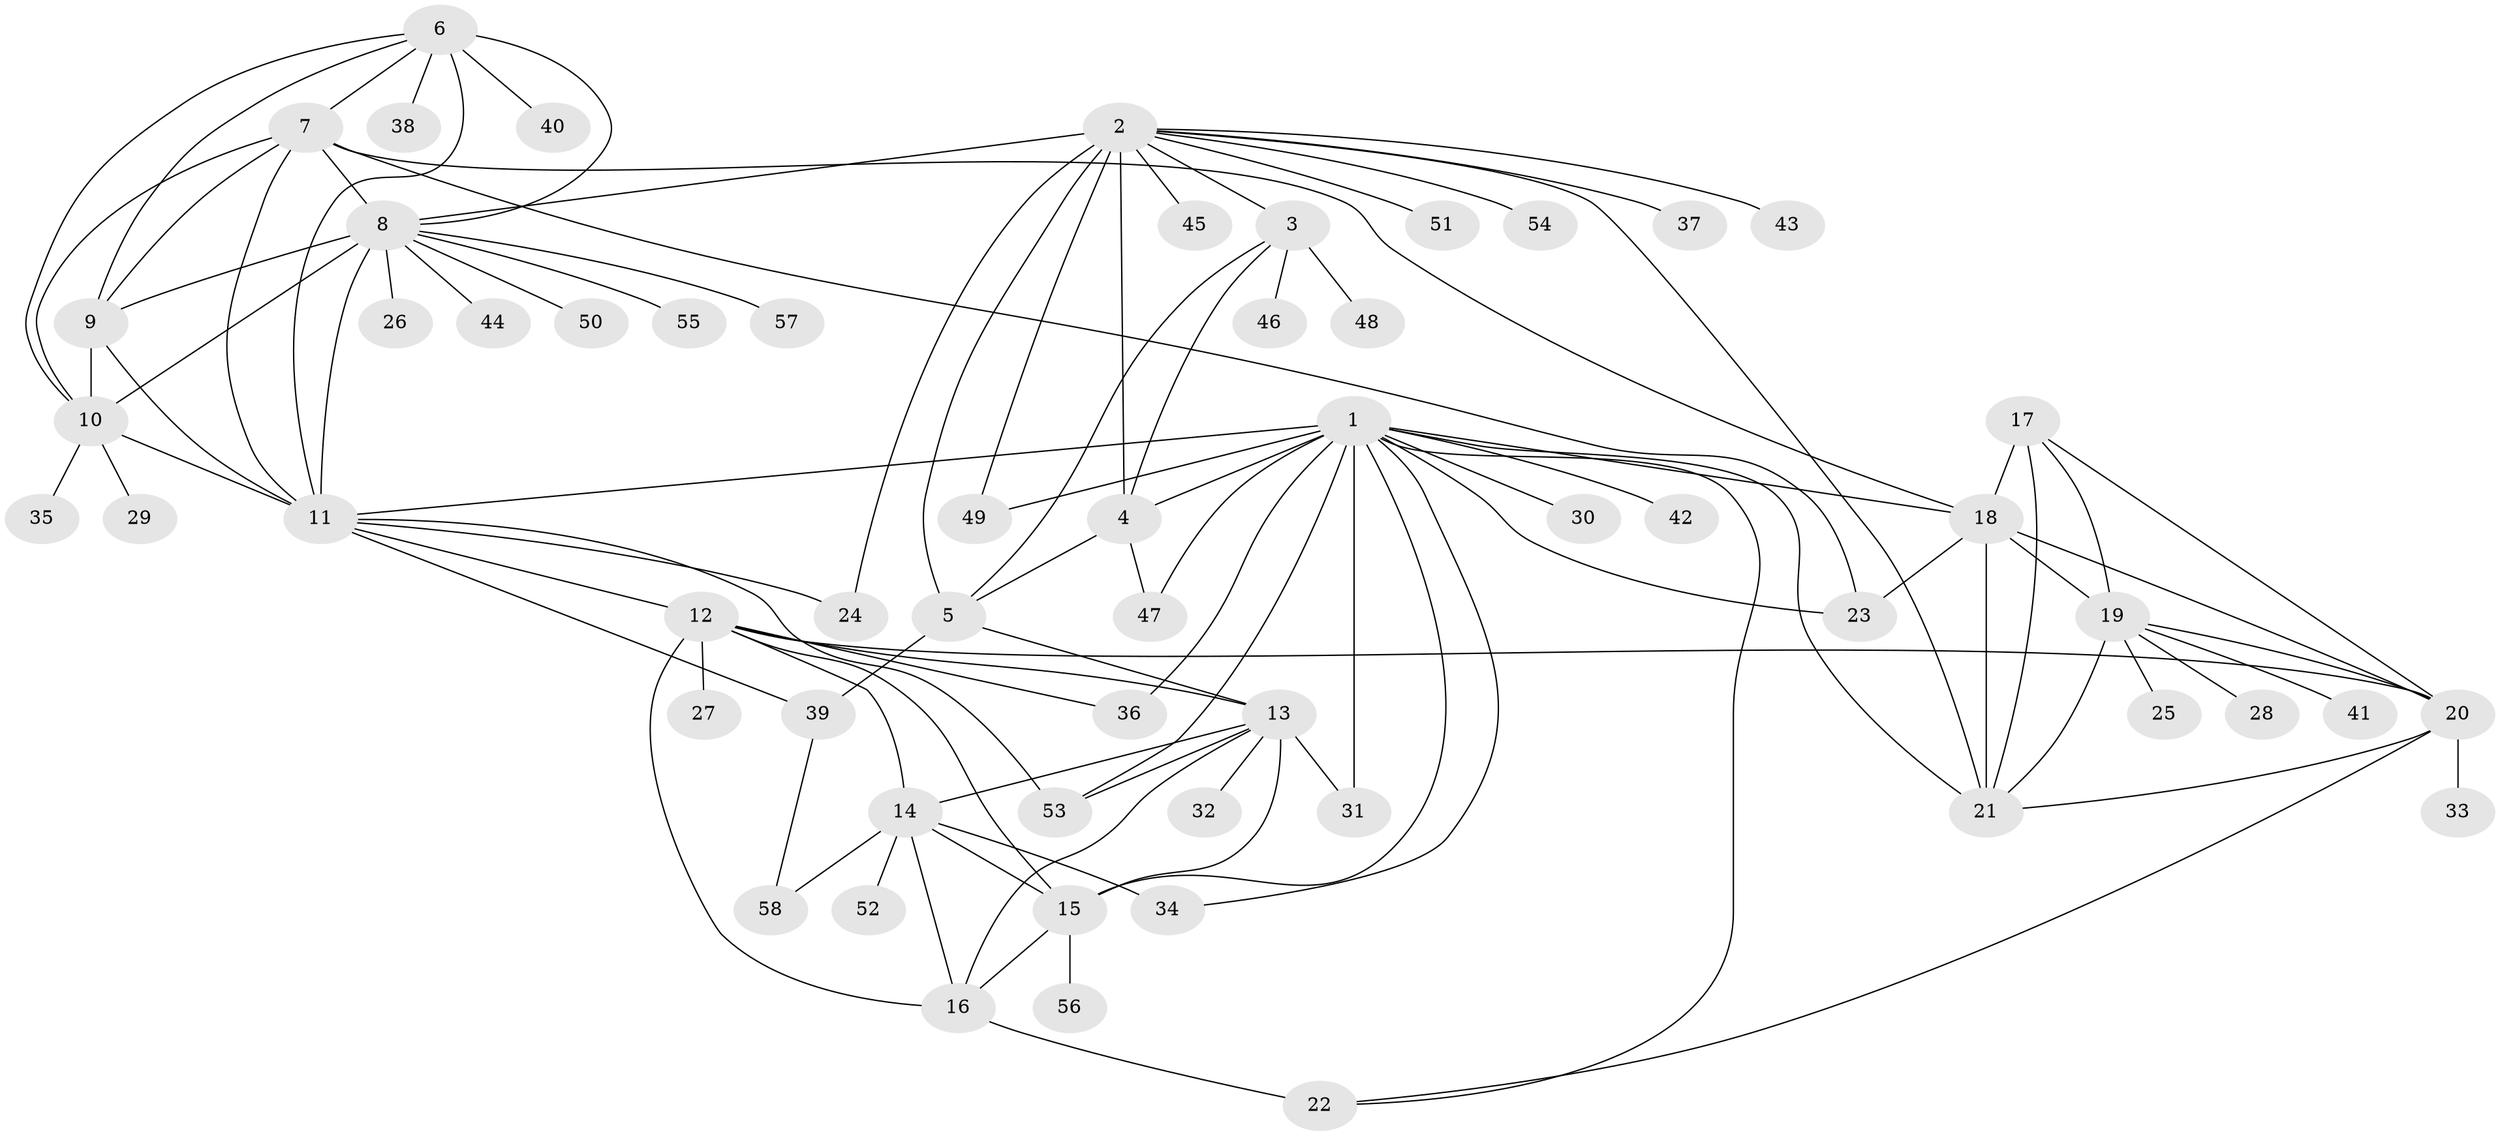 // original degree distribution, {7: 0.02097902097902098, 10: 0.03496503496503497, 15: 0.006993006993006993, 8: 0.02097902097902098, 6: 0.02097902097902098, 9: 0.06993006993006994, 14: 0.013986013986013986, 11: 0.006993006993006993, 16: 0.006993006993006993, 12: 0.03496503496503497, 13: 0.006993006993006993, 1: 0.6013986013986014, 3: 0.027972027972027972, 2: 0.1258741258741259}
// Generated by graph-tools (version 1.1) at 2025/52/03/04/25 22:52:24]
// undirected, 58 vertices, 103 edges
graph export_dot {
  node [color=gray90,style=filled];
  1;
  2;
  3;
  4;
  5;
  6;
  7;
  8;
  9;
  10;
  11;
  12;
  13;
  14;
  15;
  16;
  17;
  18;
  19;
  20;
  21;
  22;
  23;
  24;
  25;
  26;
  27;
  28;
  29;
  30;
  31;
  32;
  33;
  34;
  35;
  36;
  37;
  38;
  39;
  40;
  41;
  42;
  43;
  44;
  45;
  46;
  47;
  48;
  49;
  50;
  51;
  52;
  53;
  54;
  55;
  56;
  57;
  58;
  1 -- 4 [weight=1.0];
  1 -- 11 [weight=1.0];
  1 -- 15 [weight=1.0];
  1 -- 18 [weight=1.0];
  1 -- 21 [weight=1.0];
  1 -- 22 [weight=1.0];
  1 -- 23 [weight=3.0];
  1 -- 30 [weight=1.0];
  1 -- 31 [weight=5.0];
  1 -- 34 [weight=1.0];
  1 -- 36 [weight=4.0];
  1 -- 42 [weight=1.0];
  1 -- 47 [weight=1.0];
  1 -- 49 [weight=2.0];
  1 -- 53 [weight=3.0];
  2 -- 3 [weight=4.0];
  2 -- 4 [weight=4.0];
  2 -- 5 [weight=4.0];
  2 -- 8 [weight=1.0];
  2 -- 21 [weight=1.0];
  2 -- 24 [weight=6.0];
  2 -- 37 [weight=1.0];
  2 -- 43 [weight=1.0];
  2 -- 45 [weight=1.0];
  2 -- 49 [weight=1.0];
  2 -- 51 [weight=3.0];
  2 -- 54 [weight=1.0];
  3 -- 4 [weight=1.0];
  3 -- 5 [weight=1.0];
  3 -- 46 [weight=1.0];
  3 -- 48 [weight=1.0];
  4 -- 5 [weight=1.0];
  4 -- 47 [weight=1.0];
  5 -- 13 [weight=1.0];
  5 -- 39 [weight=2.0];
  6 -- 7 [weight=1.0];
  6 -- 8 [weight=2.0];
  6 -- 9 [weight=1.0];
  6 -- 10 [weight=1.0];
  6 -- 11 [weight=1.0];
  6 -- 38 [weight=1.0];
  6 -- 40 [weight=1.0];
  7 -- 8 [weight=2.0];
  7 -- 9 [weight=1.0];
  7 -- 10 [weight=1.0];
  7 -- 11 [weight=1.0];
  7 -- 18 [weight=1.0];
  7 -- 23 [weight=8.0];
  8 -- 9 [weight=2.0];
  8 -- 10 [weight=2.0];
  8 -- 11 [weight=2.0];
  8 -- 26 [weight=1.0];
  8 -- 44 [weight=1.0];
  8 -- 50 [weight=1.0];
  8 -- 55 [weight=1.0];
  8 -- 57 [weight=1.0];
  9 -- 10 [weight=1.0];
  9 -- 11 [weight=1.0];
  10 -- 11 [weight=1.0];
  10 -- 29 [weight=1.0];
  10 -- 35 [weight=1.0];
  11 -- 12 [weight=1.0];
  11 -- 24 [weight=1.0];
  11 -- 39 [weight=1.0];
  11 -- 53 [weight=1.0];
  12 -- 13 [weight=1.0];
  12 -- 14 [weight=3.0];
  12 -- 15 [weight=1.0];
  12 -- 16 [weight=1.0];
  12 -- 20 [weight=1.0];
  12 -- 27 [weight=2.0];
  12 -- 36 [weight=1.0];
  13 -- 14 [weight=3.0];
  13 -- 15 [weight=1.0];
  13 -- 16 [weight=1.0];
  13 -- 31 [weight=1.0];
  13 -- 32 [weight=2.0];
  13 -- 53 [weight=1.0];
  14 -- 15 [weight=3.0];
  14 -- 16 [weight=3.0];
  14 -- 34 [weight=6.0];
  14 -- 52 [weight=3.0];
  14 -- 58 [weight=1.0];
  15 -- 16 [weight=1.0];
  15 -- 56 [weight=1.0];
  16 -- 22 [weight=2.0];
  17 -- 18 [weight=3.0];
  17 -- 19 [weight=1.0];
  17 -- 20 [weight=1.0];
  17 -- 21 [weight=1.0];
  18 -- 19 [weight=3.0];
  18 -- 20 [weight=3.0];
  18 -- 21 [weight=3.0];
  18 -- 23 [weight=1.0];
  19 -- 20 [weight=1.0];
  19 -- 21 [weight=1.0];
  19 -- 25 [weight=1.0];
  19 -- 28 [weight=1.0];
  19 -- 41 [weight=1.0];
  20 -- 21 [weight=1.0];
  20 -- 22 [weight=1.0];
  20 -- 33 [weight=5.0];
  39 -- 58 [weight=1.0];
}
